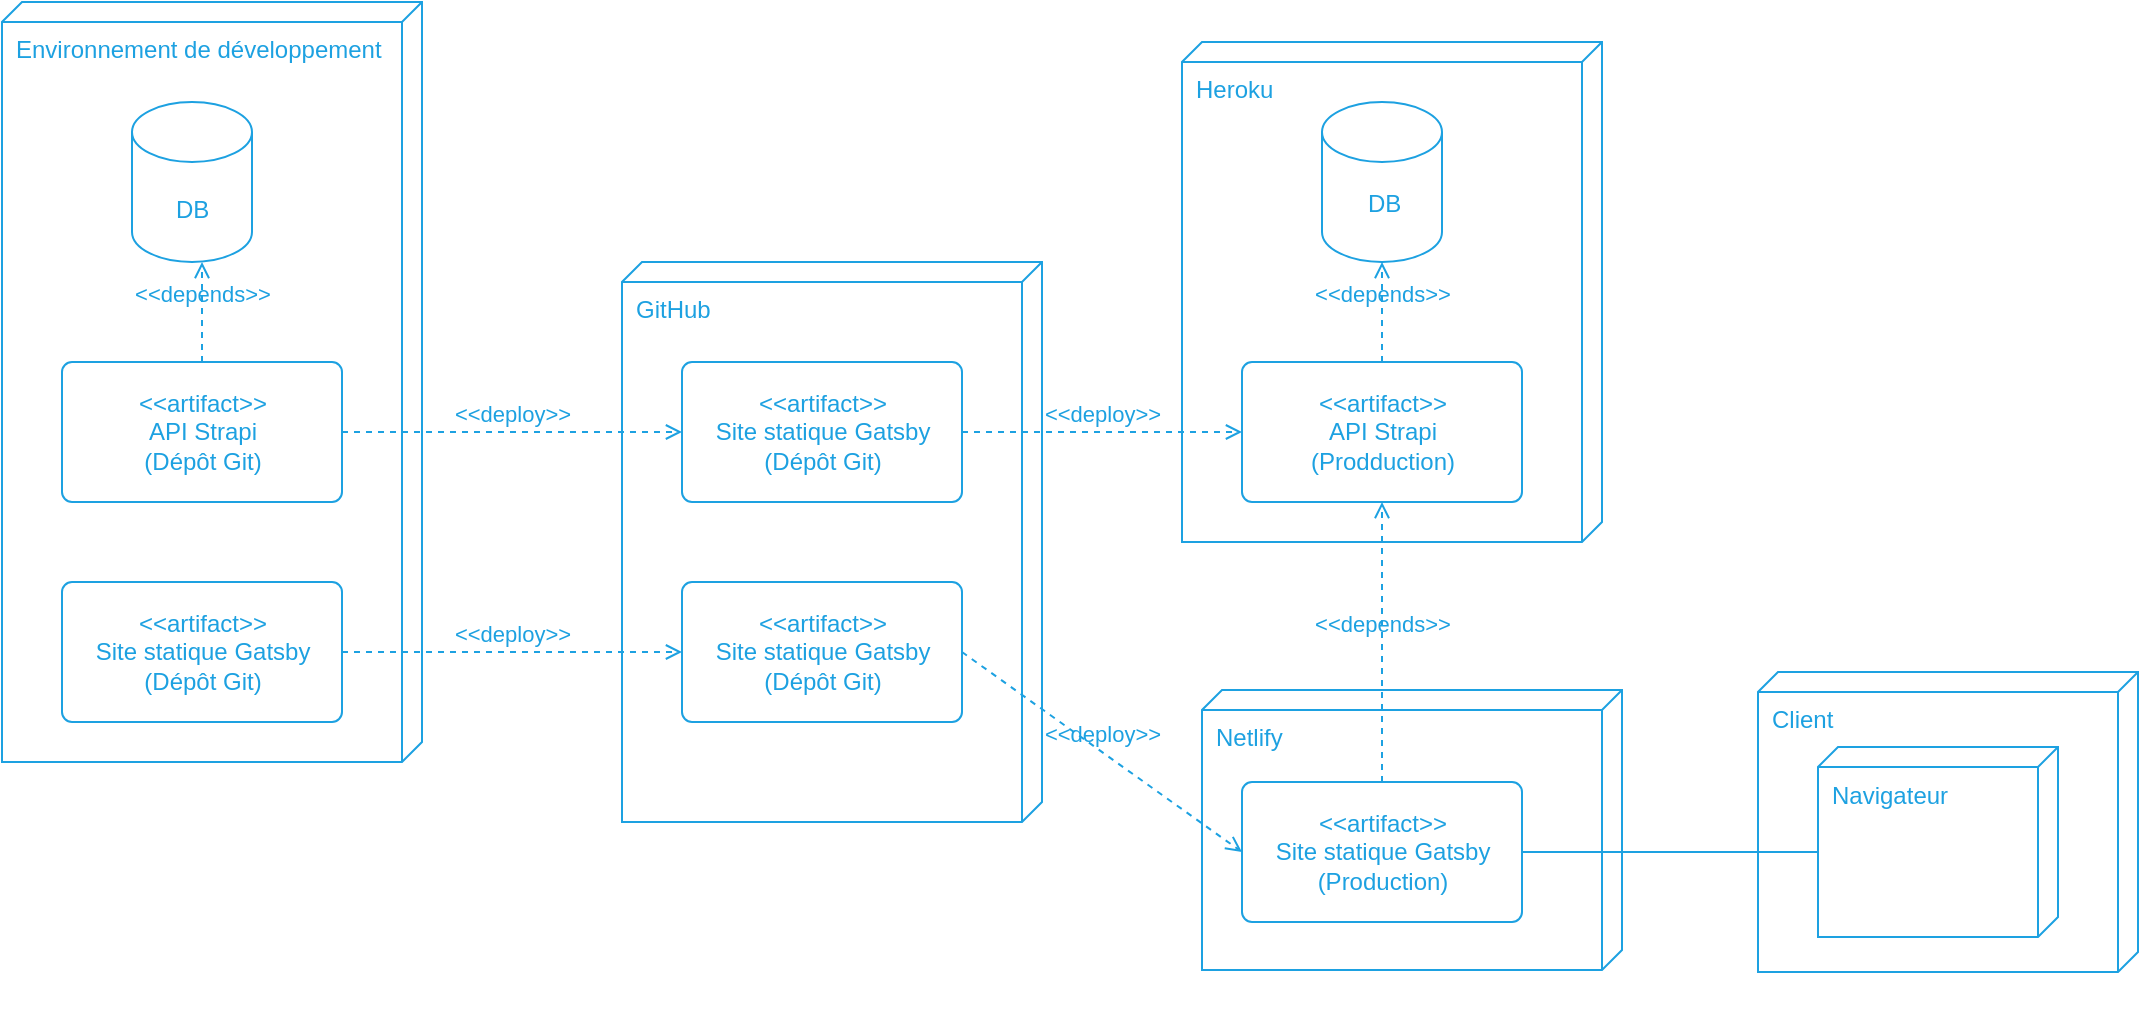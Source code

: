 <mxfile>
    <diagram id="GNdYHzxpxQGXfG1FeGK9" name="Page-1">
        <mxGraphModel dx="1756" dy="865" grid="1" gridSize="10" guides="1" tooltips="1" connect="1" arrows="1" fold="1" page="1" pageScale="1" pageWidth="827" pageHeight="1169" math="0" shadow="0">
            <root>
                <mxCell id="0"/>
                <mxCell id="1" parent="0"/>
                <mxCell id="333" value="&lt;font color=&quot;#1da1e1&quot;&gt;Environnement de développement&lt;/font&gt;" style="verticalAlign=top;align=left;shape=cube;size=10;direction=south;fontStyle=0;html=1;boundedLbl=1;spacingLeft=5;fillColor=none;strokeColor=#1DA1E1;" vertex="1" parent="1">
                    <mxGeometry x="-310" y="10" width="210" height="380" as="geometry"/>
                </mxCell>
                <mxCell id="321" value="&lt;font color=&quot;#1da1e1&quot;&gt;Netlify&lt;/font&gt;" style="verticalAlign=top;align=left;shape=cube;size=10;direction=south;fontStyle=0;html=1;boundedLbl=1;spacingLeft=5;fillColor=none;strokeColor=#1DA1E1;" vertex="1" parent="1">
                    <mxGeometry x="290" y="354" width="210" height="140" as="geometry"/>
                </mxCell>
                <mxCell id="312" value="&lt;font color=&quot;#1da1e1&quot;&gt;GitHub&lt;/font&gt;" style="verticalAlign=top;align=left;shape=cube;size=10;direction=south;fontStyle=0;html=1;boundedLbl=1;spacingLeft=5;fillColor=none;strokeColor=#1DA1E1;" vertex="1" parent="1">
                    <mxGeometry y="140" width="210" height="280" as="geometry"/>
                </mxCell>
                <mxCell id="314" value="&lt;font color=&quot;#1da1e1&quot;&gt;&amp;lt;&amp;lt;artifact&amp;gt;&amp;gt;&lt;br&gt;&lt;/font&gt;&lt;span style=&quot;color: rgb(29 , 161 , 225)&quot;&gt;Site statique Gatsby&lt;/span&gt;&lt;font color=&quot;#1da1e1&quot;&gt;&lt;br&gt;(Dépôt Git)&lt;br&gt;&lt;/font&gt;" style="html=1;align=center;verticalAlign=middle;rounded=1;absoluteArcSize=1;arcSize=10;dashed=0;fillColor=none;strokeColor=#1DA1E1;" vertex="1" parent="1">
                    <mxGeometry x="30" y="190" width="140" height="70" as="geometry"/>
                </mxCell>
                <mxCell id="346" style="rounded=0;orthogonalLoop=1;jettySize=auto;html=1;exitX=1;exitY=0.5;exitDx=0;exitDy=0;entryX=0;entryY=0;entryDx=52.5;entryDy=120;entryPerimeter=0;strokeColor=#1DA1E1;endArrow=none;endFill=0;" edge="1" parent="1" source="319" target="326">
                    <mxGeometry relative="1" as="geometry"/>
                </mxCell>
                <mxCell id="319" value="&lt;font color=&quot;#1da1e1&quot;&gt;&amp;lt;&amp;lt;artifact&amp;gt;&amp;gt;&lt;br&gt;Site statique Gatsby&lt;br&gt;(Production)&lt;br&gt;&lt;/font&gt;" style="html=1;align=center;verticalAlign=middle;rounded=1;absoluteArcSize=1;arcSize=10;dashed=0;fillColor=none;strokeColor=#1DA1E1;" vertex="1" parent="1">
                    <mxGeometry x="310" y="400" width="140" height="70" as="geometry"/>
                </mxCell>
                <mxCell id="323" value="&lt;font color=&quot;#1da1e1&quot;&gt;&amp;lt;&amp;lt;artifact&amp;gt;&amp;gt;&lt;br&gt;&lt;/font&gt;&lt;span style=&quot;color: rgb(29 , 161 , 225)&quot;&gt;Site statique Gatsby&lt;/span&gt;&lt;font color=&quot;#1da1e1&quot;&gt;&lt;br&gt;(Dépôt Git)&lt;br&gt;&lt;/font&gt;" style="html=1;align=center;verticalAlign=middle;rounded=1;absoluteArcSize=1;arcSize=10;dashed=0;fillColor=none;strokeColor=#1DA1E1;" vertex="1" parent="1">
                    <mxGeometry x="30" y="300" width="140" height="70" as="geometry"/>
                </mxCell>
                <mxCell id="327" value="" style="group" vertex="1" connectable="0" parent="1">
                    <mxGeometry x="568" y="345" width="190" height="170" as="geometry"/>
                </mxCell>
                <mxCell id="324" value="&lt;font color=&quot;#1da1e1&quot;&gt;Client&lt;/font&gt;" style="verticalAlign=top;align=left;shape=cube;size=10;direction=south;fontStyle=0;html=1;boundedLbl=1;spacingLeft=5;fillColor=none;strokeColor=#1DA1E1;" vertex="1" parent="327">
                    <mxGeometry width="190" height="150" as="geometry"/>
                </mxCell>
                <mxCell id="326" value="&lt;font color=&quot;#1da1e1&quot;&gt;Navigateur&lt;/font&gt;" style="verticalAlign=top;align=left;shape=cube;size=10;direction=south;fontStyle=0;html=1;boundedLbl=1;spacingLeft=5;fillColor=none;strokeColor=#1DA1E1;" vertex="1" parent="327">
                    <mxGeometry x="30" y="37.5" width="120" height="95" as="geometry"/>
                </mxCell>
                <mxCell id="331" value="&lt;font color=&quot;#1da1e1&quot;&gt;&amp;lt;&amp;lt;artifact&amp;gt;&amp;gt;&lt;br&gt;API Strapi&lt;br&gt;(Dépôt Git)&lt;br&gt;&lt;/font&gt;" style="html=1;align=center;verticalAlign=middle;rounded=1;absoluteArcSize=1;arcSize=10;dashed=0;fillColor=none;strokeColor=#1DA1E1;" vertex="1" parent="1">
                    <mxGeometry x="-280" y="190" width="140" height="70" as="geometry"/>
                </mxCell>
                <mxCell id="332" value="&lt;font color=&quot;#1da1e1&quot;&gt;&amp;lt;&amp;lt;artifact&amp;gt;&amp;gt;&lt;br&gt;&lt;/font&gt;&lt;span style=&quot;color: rgb(29 , 161 , 225)&quot;&gt;Site statique Gatsby&lt;/span&gt;&lt;font color=&quot;#1da1e1&quot;&gt;&lt;br&gt;(Dépôt Git)&lt;br&gt;&lt;/font&gt;" style="html=1;align=center;verticalAlign=middle;rounded=1;absoluteArcSize=1;arcSize=10;dashed=0;fillColor=none;strokeColor=#1DA1E1;" vertex="1" parent="1">
                    <mxGeometry x="-280" y="300" width="140" height="70" as="geometry"/>
                </mxCell>
                <mxCell id="335" value="&lt;font color=&quot;#1da1e1&quot;&gt;&amp;lt;&amp;lt;deploy&amp;gt;&amp;gt;&lt;/font&gt;" style="html=1;verticalAlign=bottom;labelBackgroundColor=none;endArrow=open;endFill=0;dashed=1;strokeColor=#1DA1E1;exitX=1;exitY=0.5;exitDx=0;exitDy=0;entryX=0;entryY=0.5;entryDx=0;entryDy=0;" edge="1" parent="1" source="332" target="323">
                    <mxGeometry width="160" relative="1" as="geometry">
                        <mxPoint x="-120" y="334.66" as="sourcePoint"/>
                        <mxPoint x="40" y="334.66" as="targetPoint"/>
                    </mxGeometry>
                </mxCell>
                <mxCell id="336" value="&lt;font color=&quot;#1da1e1&quot;&gt;&amp;lt;&amp;lt;deploy&amp;gt;&amp;gt;&lt;/font&gt;" style="html=1;verticalAlign=bottom;labelBackgroundColor=none;endArrow=open;endFill=0;dashed=1;strokeColor=#1DA1E1;exitX=1;exitY=0.5;exitDx=0;exitDy=0;entryX=0;entryY=0.5;entryDx=0;entryDy=0;" edge="1" parent="1" source="331" target="314">
                    <mxGeometry width="160" relative="1" as="geometry">
                        <mxPoint x="-130" y="345.0" as="sourcePoint"/>
                        <mxPoint x="40" y="345.0" as="targetPoint"/>
                    </mxGeometry>
                </mxCell>
                <mxCell id="337" value="" style="group" vertex="1" connectable="0" parent="1">
                    <mxGeometry x="-245" y="60" width="60" height="80" as="geometry"/>
                </mxCell>
                <mxCell id="338" value="" style="shape=cylinder3;whiteSpace=wrap;html=1;boundedLbl=1;backgroundOutline=1;size=15;strokeColor=#1DA1E1;fillColor=none;" vertex="1" parent="337">
                    <mxGeometry width="60" height="80" as="geometry"/>
                </mxCell>
                <mxCell id="339" value="&lt;div style=&quot;text-align: center&quot;&gt;&lt;span&gt;&lt;font color=&quot;#1da1e1&quot; face=&quot;helvetica&quot;&gt;DB&lt;/font&gt;&lt;/span&gt;&lt;/div&gt;" style="text;whiteSpace=wrap;html=1;" vertex="1" parent="337">
                    <mxGeometry x="20" y="40" width="30" height="40" as="geometry"/>
                </mxCell>
                <mxCell id="340" value="&lt;font color=&quot;#1da1e1&quot;&gt;&amp;lt;&amp;lt;depends&amp;gt;&amp;gt;&lt;/font&gt;" style="html=1;verticalAlign=bottom;labelBackgroundColor=none;endArrow=open;endFill=0;dashed=1;strokeColor=#1DA1E1;exitX=0.5;exitY=0;exitDx=0;exitDy=0;entryX=0.5;entryY=1;entryDx=0;entryDy=0;" edge="1" parent="1" source="331" target="339">
                    <mxGeometry width="160" relative="1" as="geometry">
                        <mxPoint x="-130" y="235.0" as="sourcePoint"/>
                        <mxPoint x="40" y="235.0" as="targetPoint"/>
                    </mxGeometry>
                </mxCell>
                <mxCell id="341" value="&lt;font color=&quot;#1da1e1&quot;&gt;&amp;lt;&amp;lt;deploy&amp;gt;&amp;gt;&lt;/font&gt;" style="html=1;verticalAlign=bottom;labelBackgroundColor=none;endArrow=open;endFill=0;dashed=1;strokeColor=#1DA1E1;exitX=1;exitY=0.5;exitDx=0;exitDy=0;entryX=0;entryY=0.5;entryDx=0;entryDy=0;" edge="1" parent="1" source="314" target="316">
                    <mxGeometry width="160" relative="1" as="geometry">
                        <mxPoint x="-130" y="235.0" as="sourcePoint"/>
                        <mxPoint x="40" y="235.0" as="targetPoint"/>
                    </mxGeometry>
                </mxCell>
                <mxCell id="343" value="&lt;font color=&quot;#1da1e1&quot;&gt;&amp;lt;&amp;lt;deploy&amp;gt;&amp;gt;&lt;/font&gt;" style="html=1;verticalAlign=bottom;labelBackgroundColor=none;endArrow=open;endFill=0;dashed=1;strokeColor=#1DA1E1;exitX=1;exitY=0.5;exitDx=0;exitDy=0;entryX=0;entryY=0.5;entryDx=0;entryDy=0;" edge="1" parent="1" source="323" target="319">
                    <mxGeometry width="160" relative="1" as="geometry">
                        <mxPoint x="180.0" y="235.0" as="sourcePoint"/>
                        <mxPoint x="330.0" y="265.0" as="targetPoint"/>
                    </mxGeometry>
                </mxCell>
                <mxCell id="344" value="&lt;font color=&quot;#1da1e1&quot;&gt;&amp;lt;&amp;lt;depends&amp;gt;&amp;gt;&lt;/font&gt;" style="html=1;verticalAlign=bottom;labelBackgroundColor=none;endArrow=open;endFill=0;dashed=1;strokeColor=#1DA1E1;exitX=0.5;exitY=0;exitDx=0;exitDy=0;entryX=0.5;entryY=1;entryDx=0;entryDy=0;" edge="1" parent="1" source="319" target="316">
                    <mxGeometry width="160" relative="1" as="geometry">
                        <mxPoint x="400.0" y="230.0" as="sourcePoint"/>
                        <mxPoint x="450" y="320" as="targetPoint"/>
                    </mxGeometry>
                </mxCell>
                <mxCell id="350" value="" style="group" vertex="1" connectable="0" parent="1">
                    <mxGeometry x="280" y="30" width="210" height="250" as="geometry"/>
                </mxCell>
                <mxCell id="315" value="&lt;font color=&quot;#1da1e1&quot;&gt;Heroku&lt;/font&gt;" style="verticalAlign=top;align=left;shape=cube;size=10;direction=south;fontStyle=0;html=1;boundedLbl=1;spacingLeft=5;fillColor=none;strokeColor=#1DA1E1;" vertex="1" parent="350">
                    <mxGeometry width="210" height="250" as="geometry"/>
                </mxCell>
                <mxCell id="316" value="&lt;font color=&quot;#1da1e1&quot;&gt;&amp;lt;&amp;lt;artifact&amp;gt;&amp;gt;&lt;br&gt;API Strapi&lt;br&gt;(Prodduction)&lt;br&gt;&lt;/font&gt;" style="html=1;align=center;verticalAlign=middle;rounded=1;absoluteArcSize=1;arcSize=10;dashed=0;fillColor=none;strokeColor=#1DA1E1;" vertex="1" parent="350">
                    <mxGeometry x="30" y="160" width="140" height="70" as="geometry"/>
                </mxCell>
                <mxCell id="349" value="" style="group" vertex="1" connectable="0" parent="350">
                    <mxGeometry x="70" y="30" width="60" height="80" as="geometry"/>
                </mxCell>
                <mxCell id="317" value="" style="shape=cylinder3;whiteSpace=wrap;html=1;boundedLbl=1;backgroundOutline=1;size=15;strokeColor=#1DA1E1;fillColor=none;" vertex="1" parent="349">
                    <mxGeometry width="60" height="80" as="geometry"/>
                </mxCell>
                <mxCell id="334" value="" style="group" vertex="1" connectable="0" parent="349">
                    <mxGeometry x="8" y="17" width="40" height="40" as="geometry"/>
                </mxCell>
                <mxCell id="318" value="&lt;div style=&quot;text-align: center&quot;&gt;&lt;span&gt;&lt;font color=&quot;#1da1e1&quot; face=&quot;helvetica&quot;&gt;DB&lt;/font&gt;&lt;/span&gt;&lt;/div&gt;" style="text;whiteSpace=wrap;html=1;" vertex="1" parent="334">
                    <mxGeometry x="13.333" y="20" width="20" height="20" as="geometry"/>
                </mxCell>
                <mxCell id="342" value="&lt;font color=&quot;#1da1e1&quot;&gt;&amp;lt;&amp;lt;depends&amp;gt;&amp;gt;&lt;/font&gt;" style="html=1;verticalAlign=bottom;labelBackgroundColor=none;endArrow=open;endFill=0;dashed=1;strokeColor=#1DA1E1;exitX=0.5;exitY=0;exitDx=0;exitDy=0;entryX=0.5;entryY=1;entryDx=0;entryDy=0;entryPerimeter=0;" edge="1" parent="350" source="316" target="317">
                    <mxGeometry width="160" relative="1" as="geometry">
                        <mxPoint x="180.0" y="235.0" as="sourcePoint"/>
                        <mxPoint x="330.0" y="265.0" as="targetPoint"/>
                    </mxGeometry>
                </mxCell>
            </root>
        </mxGraphModel>
    </diagram>
</mxfile>